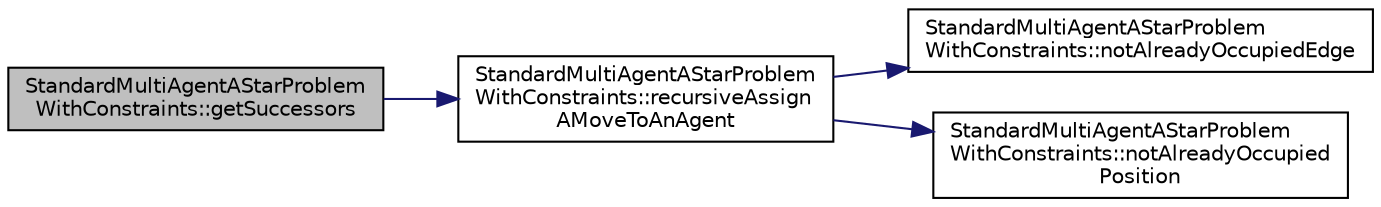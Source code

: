 digraph "StandardMultiAgentAStarProblemWithConstraints::getSuccessors"
{
 // INTERACTIVE_SVG=YES
 // LATEX_PDF_SIZE
  edge [fontname="Helvetica",fontsize="10",labelfontname="Helvetica",labelfontsize="10"];
  node [fontname="Helvetica",fontsize="10",shape=record];
  rankdir="LR";
  Node1 [label="StandardMultiAgentAStarProblem\lWithConstraints::getSuccessors",height=0.2,width=0.4,color="black", fillcolor="grey75", style="filled", fontcolor="black",tooltip=" "];
  Node1 -> Node2 [color="midnightblue",fontsize="10",style="solid",fontname="Helvetica"];
  Node2 [label="StandardMultiAgentAStarProblem\lWithConstraints::recursiveAssign\lAMoveToAnAgent",height=0.2,width=0.4,color="black", fillcolor="white", style="filled",URL="$classStandardMultiAgentAStarProblemWithConstraints.html#a0a4a62fb18364ffbda199f7027195aa5",tooltip=" "];
  Node2 -> Node3 [color="midnightblue",fontsize="10",style="solid",fontname="Helvetica"];
  Node3 [label="StandardMultiAgentAStarProblem\lWithConstraints::notAlreadyOccupiedEdge",height=0.2,width=0.4,color="black", fillcolor="white", style="filled",URL="$classStandardMultiAgentAStarProblemWithConstraints.html#ab1c4259ddd1140676bc90e67100fdbb1",tooltip=" "];
  Node2 -> Node4 [color="midnightblue",fontsize="10",style="solid",fontname="Helvetica"];
  Node4 [label="StandardMultiAgentAStarProblem\lWithConstraints::notAlreadyOccupied\lPosition",height=0.2,width=0.4,color="black", fillcolor="white", style="filled",URL="$classStandardMultiAgentAStarProblemWithConstraints.html#a11cc7f494d80cbe22a71dd0e6cf47229",tooltip=" "];
}
